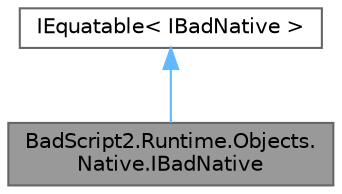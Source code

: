 digraph "BadScript2.Runtime.Objects.Native.IBadNative"
{
 // LATEX_PDF_SIZE
  bgcolor="transparent";
  edge [fontname=Helvetica,fontsize=10,labelfontname=Helvetica,labelfontsize=10];
  node [fontname=Helvetica,fontsize=10,shape=box,height=0.2,width=0.4];
  Node1 [id="Node000001",label="BadScript2.Runtime.Objects.\lNative.IBadNative",height=0.2,width=0.4,color="gray40", fillcolor="grey60", style="filled", fontcolor="black",tooltip="Defines properties for Native Types."];
  Node2 -> Node1 [id="edge1_Node000001_Node000002",dir="back",color="steelblue1",style="solid",tooltip=" "];
  Node2 [id="Node000002",label="IEquatable\< IBadNative \>",height=0.2,width=0.4,color="gray40", fillcolor="white", style="filled",tooltip=" "];
}
